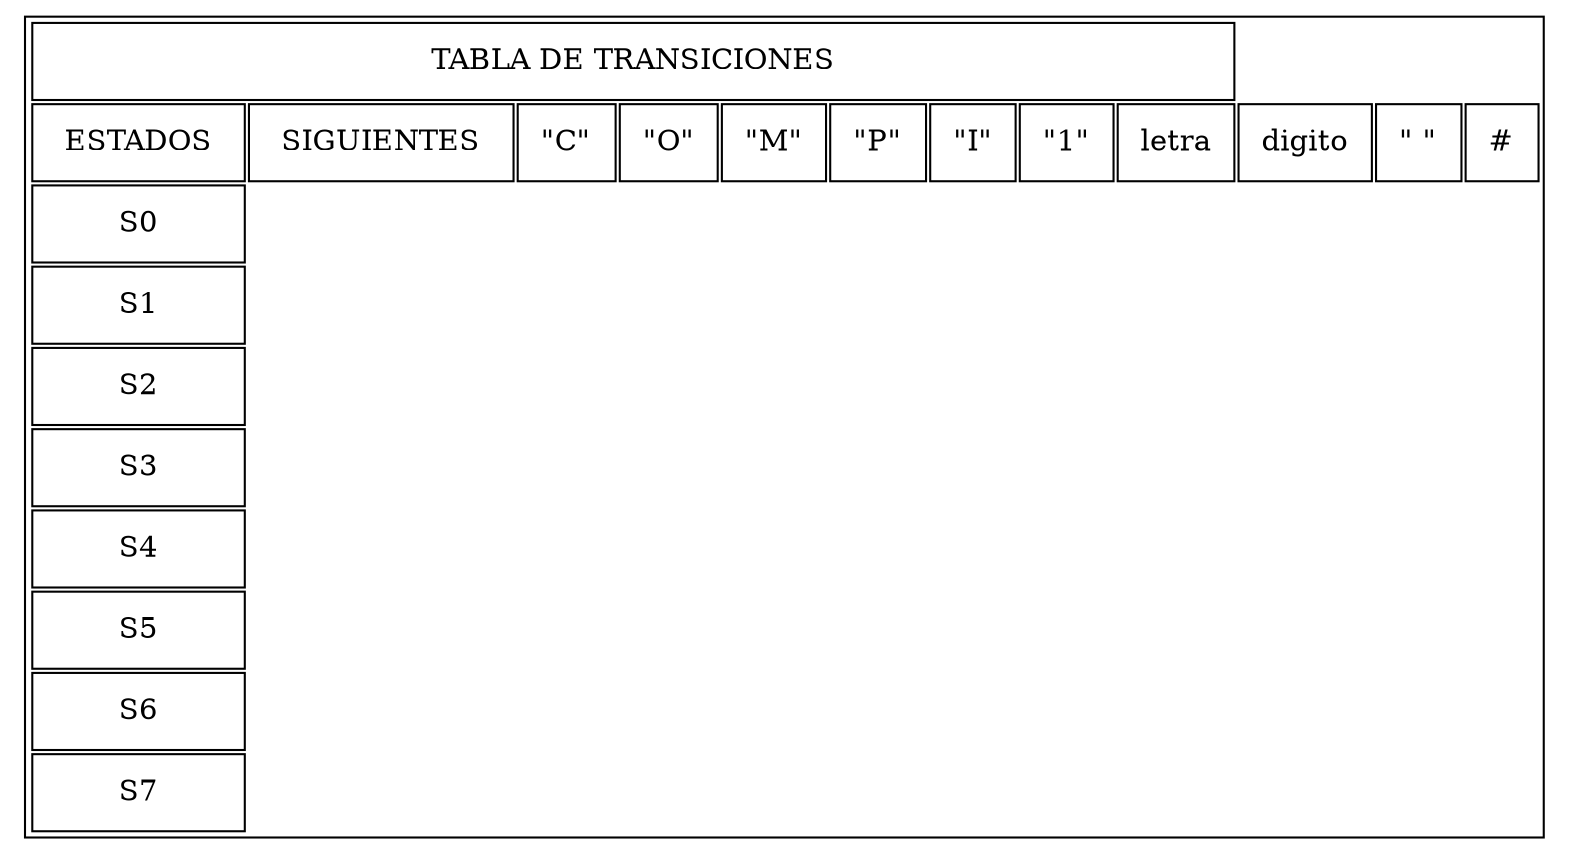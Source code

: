 digraph s {
a0 [shape=none label=<
<TABLE border="1" cellspacing="2" cellpadding="10" >
<TR><TD colspan="9"> TABLA DE TRANSICIONES </TD></TR>
<TR><TD > ESTADOS </TD>
<TD > SIGUIENTES </TD>
<TD>"C"</TD>
<TD>"O"</TD>
<TD>"M"</TD>
<TD>"P"</TD>
<TD>"I"</TD>
<TD>"1"</TD>
<TD>letra</TD>
<TD>digito</TD>
<TD>" "</TD>
<TD>#</TD>
</TR><TR>
<TD>S0</TD>
</TR>
<TR>
<TD>S1</TD>
</TR>
<TR>
<TD>S2</TD>
</TR>
<TR>
<TD>S3</TD>
</TR>
<TR>
<TD>S4</TD>
</TR>
<TR>
<TD>S5</TD>
</TR>
<TR>
<TD>S6</TD>
</TR>
<TR>
<TD>S7</TD>
</TR>
 </TABLE>>];
}
